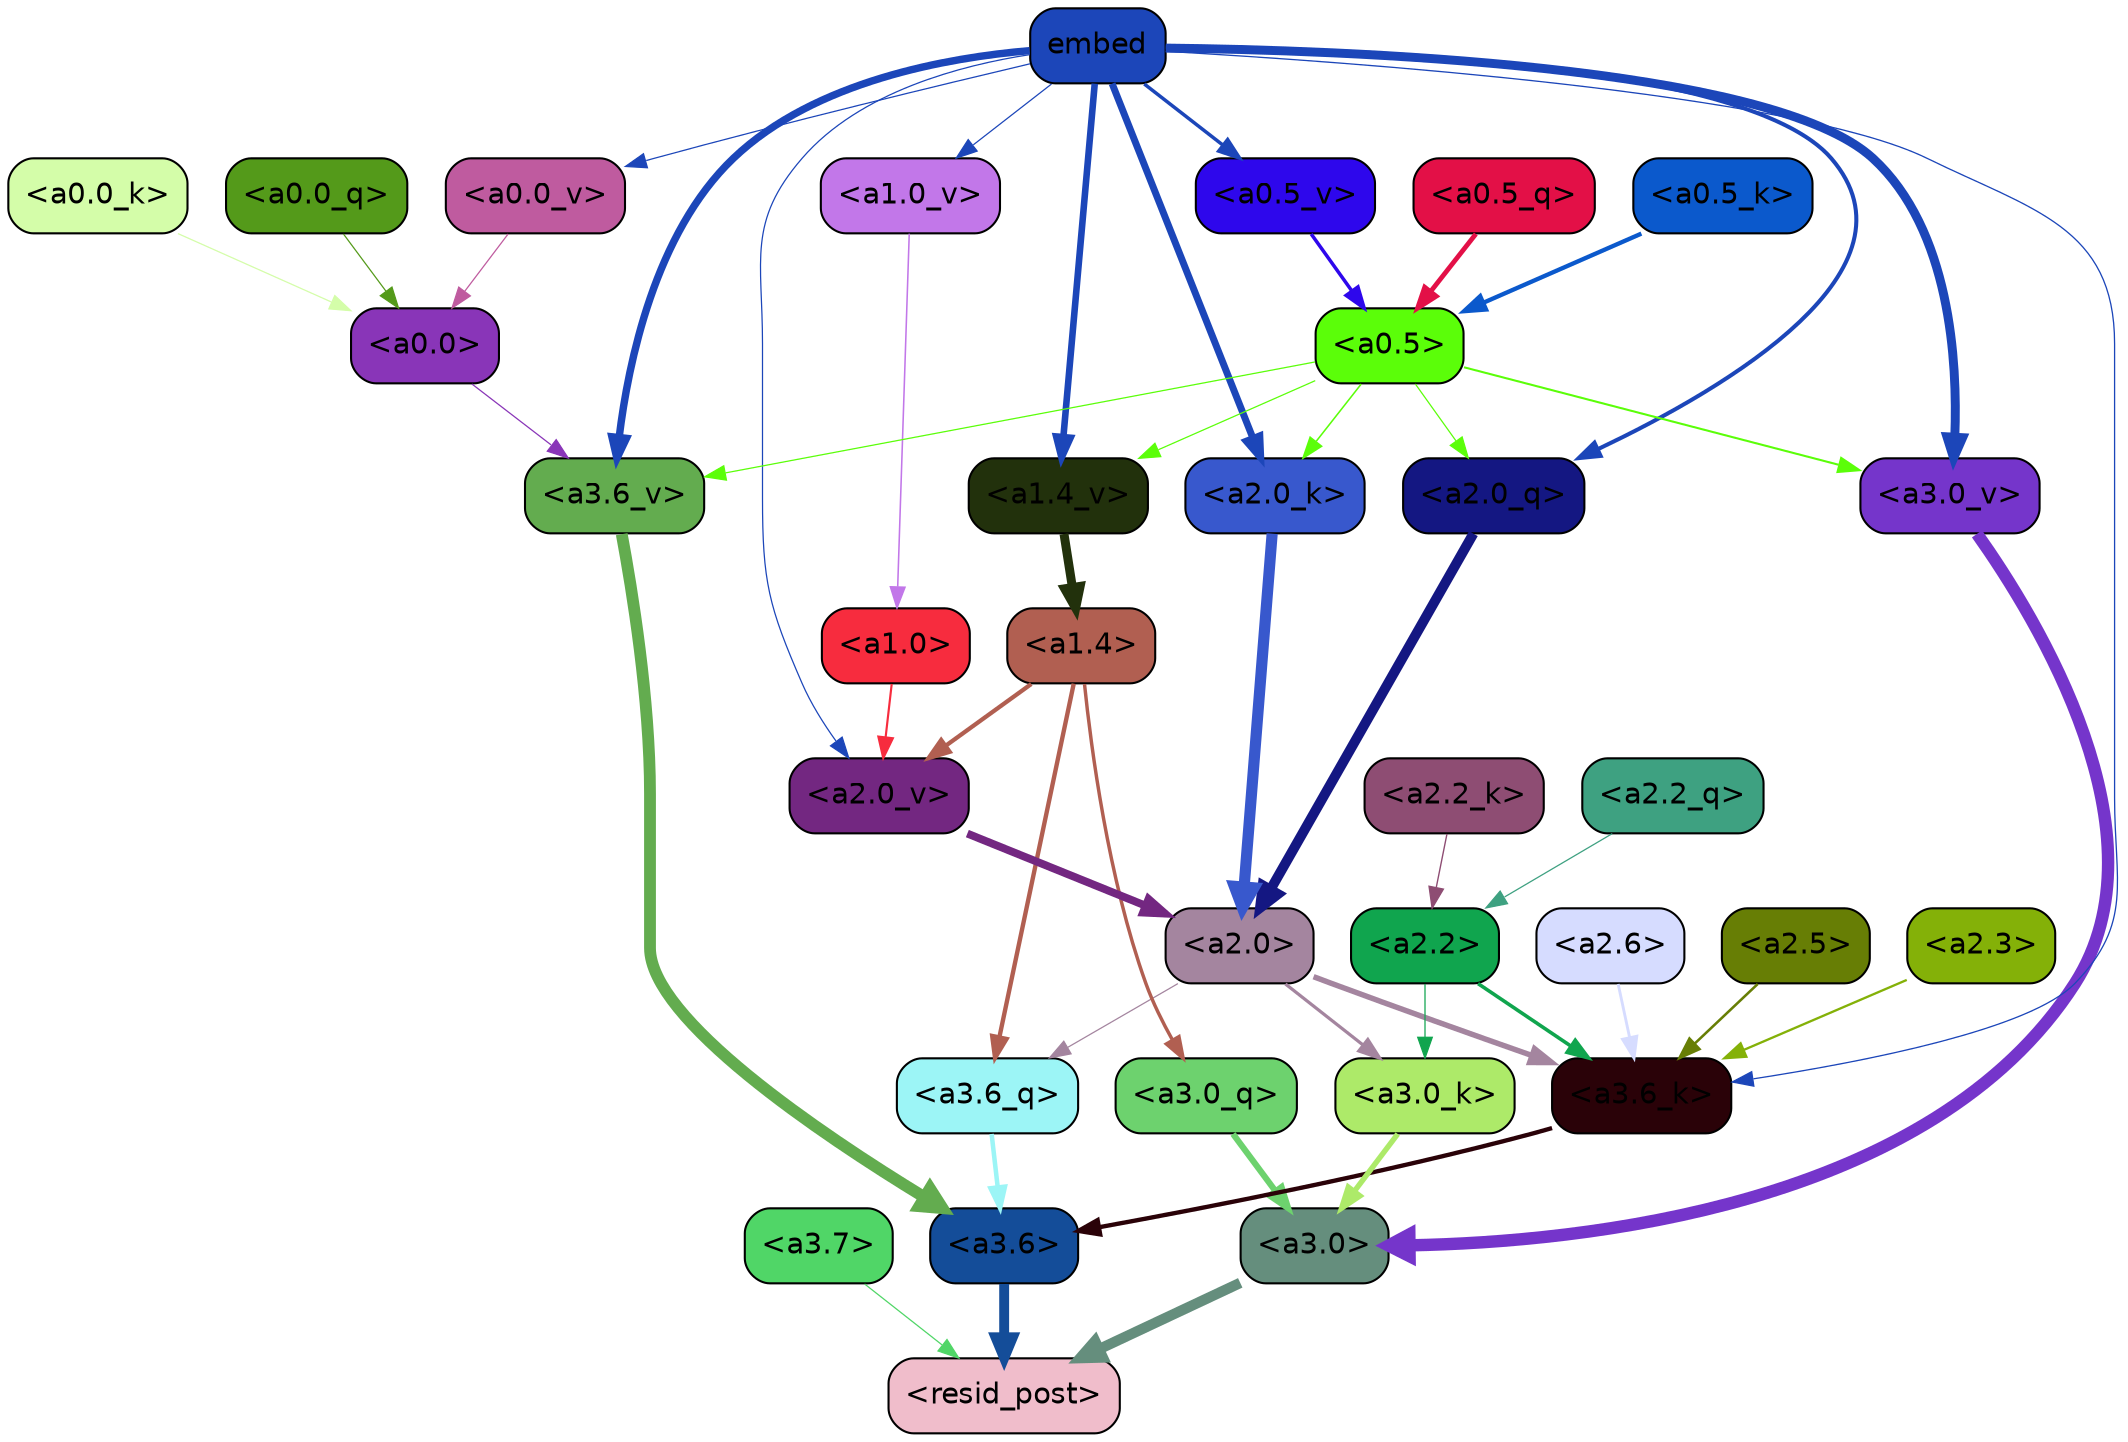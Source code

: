 strict digraph "" {
	graph [bgcolor=transparent,
		layout=dot,
		overlap=false,
		splines=true
	];
	"<a3.7>"	[color=black,
		fillcolor="#50d667",
		fontname=Helvetica,
		shape=box,
		style="filled, rounded"];
	"<resid_post>"	[color=black,
		fillcolor="#f0bdcb",
		fontname=Helvetica,
		shape=box,
		style="filled, rounded"];
	"<a3.7>" -> "<resid_post>"	[color="#50d667",
		penwidth=0.6];
	"<a3.6>"	[color=black,
		fillcolor="#144d99",
		fontname=Helvetica,
		shape=box,
		style="filled, rounded"];
	"<a3.6>" -> "<resid_post>"	[color="#144d99",
		penwidth=4.748674273490906];
	"<a3.0>"	[color=black,
		fillcolor="#658e7d",
		fontname=Helvetica,
		shape=box,
		style="filled, rounded"];
	"<a3.0>" -> "<resid_post>"	[color="#658e7d",
		penwidth=5.004031300544739];
	"<a3.6_q>"	[color=black,
		fillcolor="#9cf5f6",
		fontname=Helvetica,
		shape=box,
		style="filled, rounded"];
	"<a3.6_q>" -> "<a3.6>"	[color="#9cf5f6",
		penwidth=2.1656854450702667];
	"<a3.0_q>"	[color=black,
		fillcolor="#6dd26e",
		fontname=Helvetica,
		shape=box,
		style="filled, rounded"];
	"<a3.0_q>" -> "<a3.0>"	[color="#6dd26e",
		penwidth=2.95696559548378];
	"<a3.6_k>"	[color=black,
		fillcolor="#2a0208",
		fontname=Helvetica,
		shape=box,
		style="filled, rounded"];
	"<a3.6_k>" -> "<a3.6>"	[color="#2a0208",
		penwidth=2.086437076330185];
	"<a3.0_k>"	[color=black,
		fillcolor="#adea69",
		fontname=Helvetica,
		shape=box,
		style="filled, rounded"];
	"<a3.0_k>" -> "<a3.0>"	[color="#adea69",
		penwidth=2.5988530814647675];
	"<a3.6_v>"	[color=black,
		fillcolor="#63ac4f",
		fontname=Helvetica,
		shape=box,
		style="filled, rounded"];
	"<a3.6_v>" -> "<a3.6>"	[color="#63ac4f",
		penwidth=5.669987380504608];
	"<a3.0_v>"	[color=black,
		fillcolor="#7535cb",
		fontname=Helvetica,
		shape=box,
		style="filled, rounded"];
	"<a3.0_v>" -> "<a3.0>"	[color="#7535cb",
		penwidth=5.9515902400016785];
	"<a2.0>"	[color=black,
		fillcolor="#a4859f",
		fontname=Helvetica,
		shape=box,
		style="filled, rounded"];
	"<a2.0>" -> "<a3.6_q>"	[color="#a4859f",
		penwidth=0.6];
	"<a2.0>" -> "<a3.6_k>"	[color="#a4859f",
		penwidth=2.6423546075820923];
	"<a2.0>" -> "<a3.0_k>"	[color="#a4859f",
		penwidth=1.5482127666473389];
	"<a1.4>"	[color=black,
		fillcolor="#b15f51",
		fontname=Helvetica,
		shape=box,
		style="filled, rounded"];
	"<a1.4>" -> "<a3.6_q>"	[color="#b15f51",
		penwidth=2.1035547256469727];
	"<a1.4>" -> "<a3.0_q>"	[color="#b15f51",
		penwidth=1.6541699171066284];
	"<a2.0_v>"	[color=black,
		fillcolor="#732781",
		fontname=Helvetica,
		shape=box,
		style="filled, rounded"];
	"<a1.4>" -> "<a2.0_v>"	[color="#b15f51",
		penwidth=2.048949420452118];
	"<a2.6>"	[color=black,
		fillcolor="#d6dcff",
		fontname=Helvetica,
		shape=box,
		style="filled, rounded"];
	"<a2.6>" -> "<a3.6_k>"	[color="#d6dcff",
		penwidth=1.3718644380569458];
	"<a2.5>"	[color=black,
		fillcolor="#677e05",
		fontname=Helvetica,
		shape=box,
		style="filled, rounded"];
	"<a2.5>" -> "<a3.6_k>"	[color="#677e05",
		penwidth=1.231603980064392];
	"<a2.3>"	[color=black,
		fillcolor="#84b108",
		fontname=Helvetica,
		shape=box,
		style="filled, rounded"];
	"<a2.3>" -> "<a3.6_k>"	[color="#84b108",
		penwidth=1.1117559671401978];
	"<a2.2>"	[color=black,
		fillcolor="#10a54e",
		fontname=Helvetica,
		shape=box,
		style="filled, rounded"];
	"<a2.2>" -> "<a3.6_k>"	[color="#10a54e",
		penwidth=1.7315057516098022];
	"<a2.2>" -> "<a3.0_k>"	[color="#10a54e",
		penwidth=0.6];
	embed	[color=black,
		fillcolor="#1c46b9",
		fontname=Helvetica,
		shape=box,
		style="filled, rounded"];
	embed -> "<a3.6_k>"	[color="#1c46b9",
		penwidth=0.6229734420776367];
	embed -> "<a3.6_v>"	[color="#1c46b9",
		penwidth=3.56406831741333];
	embed -> "<a3.0_v>"	[color="#1c46b9",
		penwidth=4.293717980384827];
	"<a2.0_q>"	[color=black,
		fillcolor="#141782",
		fontname=Helvetica,
		shape=box,
		style="filled, rounded"];
	embed -> "<a2.0_q>"	[color="#1c46b9",
		penwidth=1.9479764699935913];
	"<a2.0_k>"	[color=black,
		fillcolor="#3858cd",
		fontname=Helvetica,
		shape=box,
		style="filled, rounded"];
	embed -> "<a2.0_k>"	[color="#1c46b9",
		penwidth=3.348647713661194];
	embed -> "<a2.0_v>"	[color="#1c46b9",
		penwidth=0.6];
	"<a1.4_v>"	[color=black,
		fillcolor="#22310c",
		fontname=Helvetica,
		shape=box,
		style="filled, rounded"];
	embed -> "<a1.4_v>"	[color="#1c46b9",
		penwidth=3.1658360958099365];
	"<a1.0_v>"	[color=black,
		fillcolor="#c277e9",
		fontname=Helvetica,
		shape=box,
		style="filled, rounded"];
	embed -> "<a1.0_v>"	[color="#1c46b9",
		penwidth=0.6];
	"<a0.5_v>"	[color=black,
		fillcolor="#2e07ec",
		fontname=Helvetica,
		shape=box,
		style="filled, rounded"];
	embed -> "<a0.5_v>"	[color="#1c46b9",
		penwidth=1.6795666217803955];
	"<a0.0_v>"	[color=black,
		fillcolor="#bf5b9f",
		fontname=Helvetica,
		shape=box,
		style="filled, rounded"];
	embed -> "<a0.0_v>"	[color="#1c46b9",
		penwidth=0.6];
	"<a0.5>"	[color=black,
		fillcolor="#5bfe09",
		fontname=Helvetica,
		shape=box,
		style="filled, rounded"];
	"<a0.5>" -> "<a3.6_v>"	[color="#5bfe09",
		penwidth=0.6];
	"<a0.5>" -> "<a3.0_v>"	[color="#5bfe09",
		penwidth=0.9916514158248901];
	"<a0.5>" -> "<a2.0_q>"	[color="#5bfe09",
		penwidth=0.6];
	"<a0.5>" -> "<a2.0_k>"	[color="#5bfe09",
		penwidth=0.7479127645492554];
	"<a0.5>" -> "<a1.4_v>"	[color="#5bfe09",
		penwidth=0.6];
	"<a0.0>"	[color=black,
		fillcolor="#8935b8",
		fontname=Helvetica,
		shape=box,
		style="filled, rounded"];
	"<a0.0>" -> "<a3.6_v>"	[color="#8935b8",
		penwidth=0.6];
	"<a2.2_q>"	[color=black,
		fillcolor="#3ea181",
		fontname=Helvetica,
		shape=box,
		style="filled, rounded"];
	"<a2.2_q>" -> "<a2.2>"	[color="#3ea181",
		penwidth=0.6068362593650818];
	"<a2.0_q>" -> "<a2.0>"	[color="#141782",
		penwidth=4.801594913005829];
	"<a2.2_k>"	[color=black,
		fillcolor="#8e4d73",
		fontname=Helvetica,
		shape=box,
		style="filled, rounded"];
	"<a2.2_k>" -> "<a2.2>"	[color="#8e4d73",
		penwidth=0.6648573875427246];
	"<a2.0_k>" -> "<a2.0>"	[color="#3858cd",
		penwidth=5.364346981048584];
	"<a2.0_v>" -> "<a2.0>"	[color="#732781",
		penwidth=3.76983106136322];
	"<a1.0>"	[color=black,
		fillcolor="#f72c3e",
		fontname=Helvetica,
		shape=box,
		style="filled, rounded"];
	"<a1.0>" -> "<a2.0_v>"	[color="#f72c3e",
		penwidth=1.0333166718482971];
	"<a1.4_v>" -> "<a1.4>"	[color="#22310c",
		penwidth=4.295930981636047];
	"<a1.0_v>" -> "<a1.0>"	[color="#c277e9",
		penwidth=0.7506231069564819];
	"<a0.5_q>"	[color=black,
		fillcolor="#e31047",
		fontname=Helvetica,
		shape=box,
		style="filled, rounded"];
	"<a0.5_q>" -> "<a0.5>"	[color="#e31047",
		penwidth=2.30334210395813];
	"<a0.0_q>"	[color=black,
		fillcolor="#549a1a",
		fontname=Helvetica,
		shape=box,
		style="filled, rounded"];
	"<a0.0_q>" -> "<a0.0>"	[color="#549a1a",
		penwidth=0.6];
	"<a0.5_k>"	[color=black,
		fillcolor="#0b59cc",
		fontname=Helvetica,
		shape=box,
		style="filled, rounded"];
	"<a0.5_k>" -> "<a0.5>"	[color="#0b59cc",
		penwidth=2.078277349472046];
	"<a0.0_k>"	[color=black,
		fillcolor="#d4fda9",
		fontname=Helvetica,
		shape=box,
		style="filled, rounded"];
	"<a0.0_k>" -> "<a0.0>"	[color="#d4fda9",
		penwidth=0.6];
	"<a0.5_v>" -> "<a0.5>"	[color="#2e07ec",
		penwidth=1.6795680522918701];
	"<a0.0_v>" -> "<a0.0>"	[color="#bf5b9f",
		penwidth=0.6];
}
